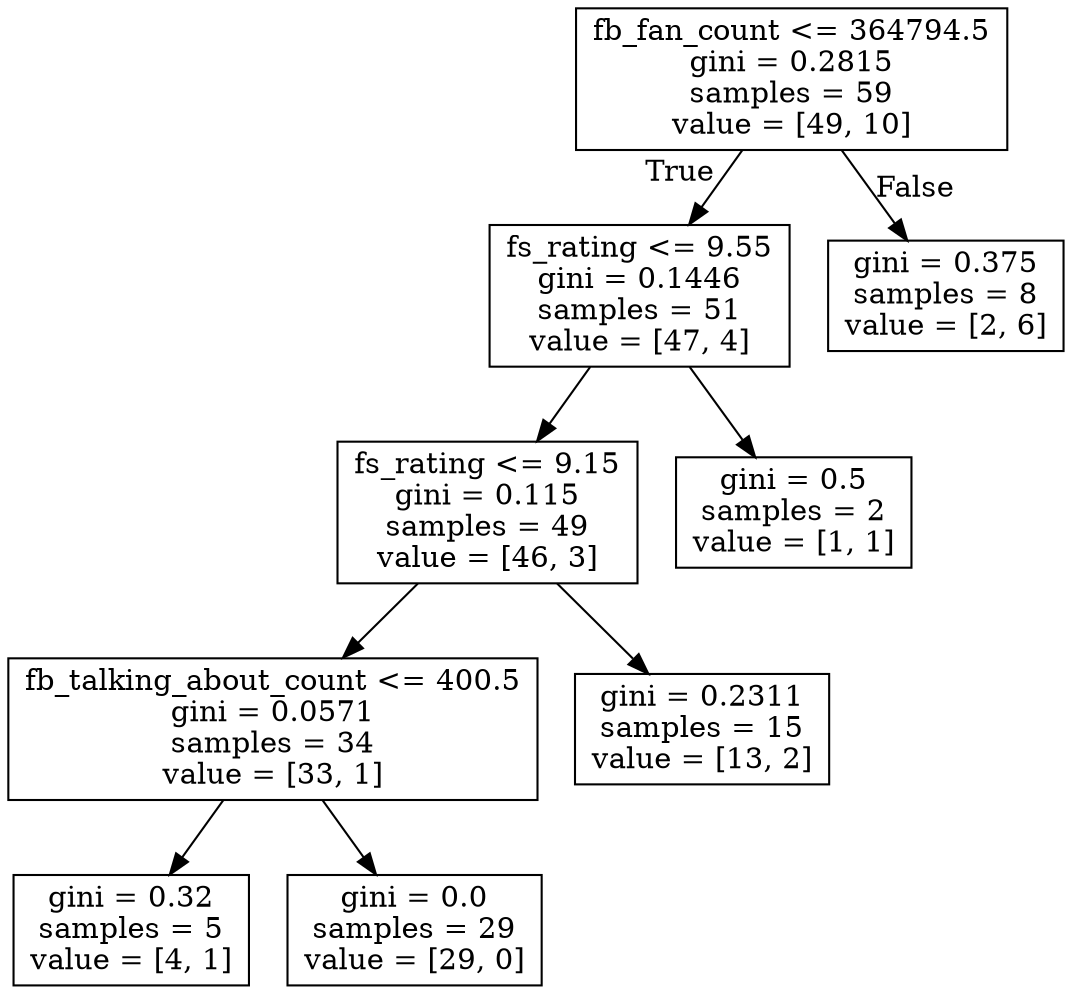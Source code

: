 digraph Tree {
node [shape=box] ;
0 [label="fb_fan_count <= 364794.5\ngini = 0.2815\nsamples = 59\nvalue = [49, 10]"] ;
1 [label="fs_rating <= 9.55\ngini = 0.1446\nsamples = 51\nvalue = [47, 4]"] ;
0 -> 1 [labeldistance=2.5, labelangle=45, headlabel="True"] ;
2 [label="fs_rating <= 9.15\ngini = 0.115\nsamples = 49\nvalue = [46, 3]"] ;
1 -> 2 ;
3 [label="fb_talking_about_count <= 400.5\ngini = 0.0571\nsamples = 34\nvalue = [33, 1]"] ;
2 -> 3 ;
4 [label="gini = 0.32\nsamples = 5\nvalue = [4, 1]"] ;
3 -> 4 ;
5 [label="gini = 0.0\nsamples = 29\nvalue = [29, 0]"] ;
3 -> 5 ;
6 [label="gini = 0.2311\nsamples = 15\nvalue = [13, 2]"] ;
2 -> 6 ;
7 [label="gini = 0.5\nsamples = 2\nvalue = [1, 1]"] ;
1 -> 7 ;
8 [label="gini = 0.375\nsamples = 8\nvalue = [2, 6]"] ;
0 -> 8 [labeldistance=2.5, labelangle=-45, headlabel="False"] ;
}